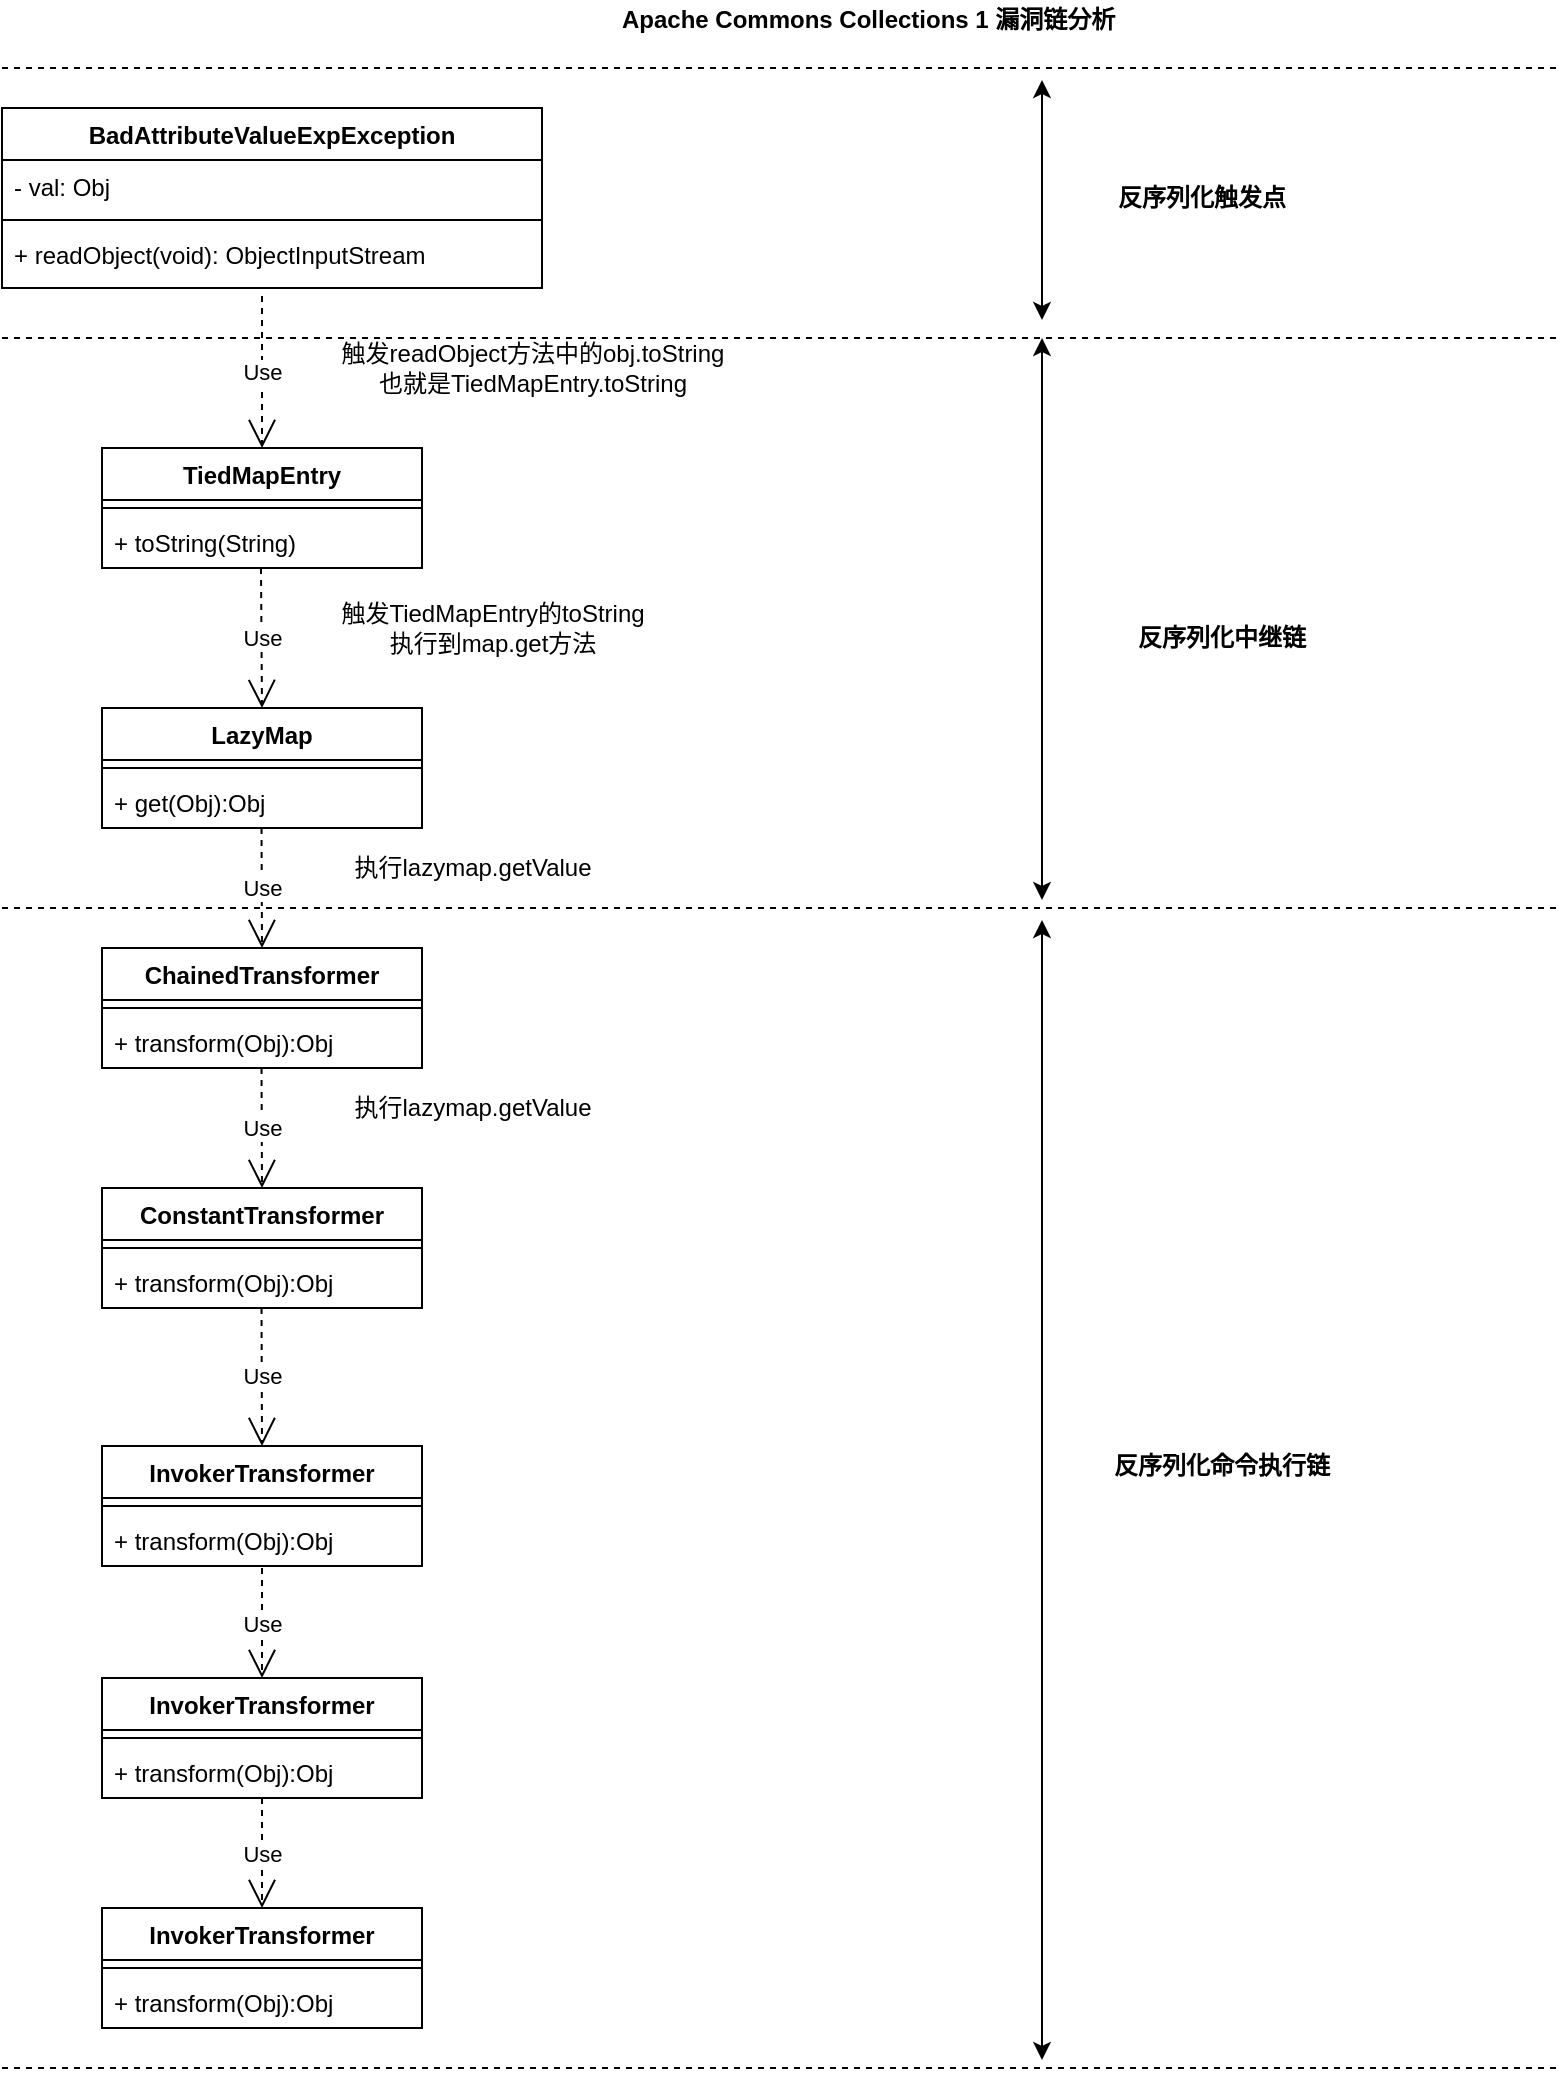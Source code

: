 <mxfile version="12.4.2" type="device" pages="1"><diagram id="-oGOwhYPfbVFdHhgPJj9" name="第 1 页"><mxGraphModel dx="1673" dy="995" grid="1" gridSize="10" guides="1" tooltips="1" connect="1" arrows="1" fold="1" page="1" pageScale="1" pageWidth="827" pageHeight="1169" math="0" shadow="0"><root><mxCell id="0"/><mxCell id="1" parent="0"/><mxCell id="heF1GLfm6CyOXoJRZJfN-5" value="BadAttributeValueExpException" style="swimlane;fontStyle=1;align=center;verticalAlign=top;childLayout=stackLayout;horizontal=1;startSize=26;horizontalStack=0;resizeParent=1;resizeParentMax=0;resizeLast=0;collapsible=1;marginBottom=0;" parent="1" vertex="1"><mxGeometry x="30" y="78" width="270" height="90" as="geometry"/></mxCell><mxCell id="heF1GLfm6CyOXoJRZJfN-6" value="- val: Obj" style="text;strokeColor=none;fillColor=none;align=left;verticalAlign=top;spacingLeft=4;spacingRight=4;overflow=hidden;rotatable=0;points=[[0,0.5],[1,0.5]];portConstraint=eastwest;" parent="heF1GLfm6CyOXoJRZJfN-5" vertex="1"><mxGeometry y="26" width="270" height="26" as="geometry"/></mxCell><mxCell id="heF1GLfm6CyOXoJRZJfN-7" value="" style="line;strokeWidth=1;fillColor=none;align=left;verticalAlign=middle;spacingTop=-1;spacingLeft=3;spacingRight=3;rotatable=0;labelPosition=right;points=[];portConstraint=eastwest;" parent="heF1GLfm6CyOXoJRZJfN-5" vertex="1"><mxGeometry y="52" width="270" height="8" as="geometry"/></mxCell><mxCell id="heF1GLfm6CyOXoJRZJfN-8" value="+ readObject(void): ObjectInputStream" style="text;strokeColor=none;fillColor=none;align=left;verticalAlign=top;spacingLeft=4;spacingRight=4;overflow=hidden;rotatable=0;points=[[0,0.5],[1,0.5]];portConstraint=eastwest;" parent="heF1GLfm6CyOXoJRZJfN-5" vertex="1"><mxGeometry y="60" width="270" height="30" as="geometry"/></mxCell><mxCell id="heF1GLfm6CyOXoJRZJfN-9" value="TiedMapEntry" style="swimlane;fontStyle=1;align=center;verticalAlign=top;childLayout=stackLayout;horizontal=1;startSize=26;horizontalStack=0;resizeParent=1;resizeParentMax=0;resizeLast=0;collapsible=1;marginBottom=0;" parent="1" vertex="1"><mxGeometry x="80" y="248" width="160" height="60" as="geometry"/></mxCell><mxCell id="heF1GLfm6CyOXoJRZJfN-11" value="" style="line;strokeWidth=1;fillColor=none;align=left;verticalAlign=middle;spacingTop=-1;spacingLeft=3;spacingRight=3;rotatable=0;labelPosition=right;points=[];portConstraint=eastwest;" parent="heF1GLfm6CyOXoJRZJfN-9" vertex="1"><mxGeometry y="26" width="160" height="8" as="geometry"/></mxCell><mxCell id="heF1GLfm6CyOXoJRZJfN-12" value="+ toString(String)" style="text;strokeColor=none;fillColor=none;align=left;verticalAlign=top;spacingLeft=4;spacingRight=4;overflow=hidden;rotatable=0;points=[[0,0.5],[1,0.5]];portConstraint=eastwest;" parent="heF1GLfm6CyOXoJRZJfN-9" vertex="1"><mxGeometry y="34" width="160" height="26" as="geometry"/></mxCell><mxCell id="heF1GLfm6CyOXoJRZJfN-13" value="LazyMap" style="swimlane;fontStyle=1;align=center;verticalAlign=top;childLayout=stackLayout;horizontal=1;startSize=26;horizontalStack=0;resizeParent=1;resizeParentMax=0;resizeLast=0;collapsible=1;marginBottom=0;" parent="1" vertex="1"><mxGeometry x="80" y="378" width="160" height="60" as="geometry"/></mxCell><mxCell id="heF1GLfm6CyOXoJRZJfN-14" value="" style="line;strokeWidth=1;fillColor=none;align=left;verticalAlign=middle;spacingTop=-1;spacingLeft=3;spacingRight=3;rotatable=0;labelPosition=right;points=[];portConstraint=eastwest;" parent="heF1GLfm6CyOXoJRZJfN-13" vertex="1"><mxGeometry y="26" width="160" height="8" as="geometry"/></mxCell><mxCell id="heF1GLfm6CyOXoJRZJfN-15" value="+ get(Obj):Obj" style="text;strokeColor=none;fillColor=none;align=left;verticalAlign=top;spacingLeft=4;spacingRight=4;overflow=hidden;rotatable=0;points=[[0,0.5],[1,0.5]];portConstraint=eastwest;" parent="heF1GLfm6CyOXoJRZJfN-13" vertex="1"><mxGeometry y="34" width="160" height="26" as="geometry"/></mxCell><mxCell id="heF1GLfm6CyOXoJRZJfN-16" value="ChainedTransformer" style="swimlane;fontStyle=1;align=center;verticalAlign=top;childLayout=stackLayout;horizontal=1;startSize=26;horizontalStack=0;resizeParent=1;resizeParentMax=0;resizeLast=0;collapsible=1;marginBottom=0;" parent="1" vertex="1"><mxGeometry x="80" y="498" width="160" height="60" as="geometry"/></mxCell><mxCell id="heF1GLfm6CyOXoJRZJfN-17" value="" style="line;strokeWidth=1;fillColor=none;align=left;verticalAlign=middle;spacingTop=-1;spacingLeft=3;spacingRight=3;rotatable=0;labelPosition=right;points=[];portConstraint=eastwest;" parent="heF1GLfm6CyOXoJRZJfN-16" vertex="1"><mxGeometry y="26" width="160" height="8" as="geometry"/></mxCell><mxCell id="heF1GLfm6CyOXoJRZJfN-18" value="+ transform(Obj):Obj" style="text;strokeColor=none;fillColor=none;align=left;verticalAlign=top;spacingLeft=4;spacingRight=4;overflow=hidden;rotatable=0;points=[[0,0.5],[1,0.5]];portConstraint=eastwest;" parent="heF1GLfm6CyOXoJRZJfN-16" vertex="1"><mxGeometry y="34" width="160" height="26" as="geometry"/></mxCell><mxCell id="heF1GLfm6CyOXoJRZJfN-19" value="ConstantTransformer" style="swimlane;fontStyle=1;align=center;verticalAlign=top;childLayout=stackLayout;horizontal=1;startSize=26;horizontalStack=0;resizeParent=1;resizeParentMax=0;resizeLast=0;collapsible=1;marginBottom=0;" parent="1" vertex="1"><mxGeometry x="80" y="618" width="160" height="60" as="geometry"/></mxCell><mxCell id="heF1GLfm6CyOXoJRZJfN-20" value="" style="line;strokeWidth=1;fillColor=none;align=left;verticalAlign=middle;spacingTop=-1;spacingLeft=3;spacingRight=3;rotatable=0;labelPosition=right;points=[];portConstraint=eastwest;" parent="heF1GLfm6CyOXoJRZJfN-19" vertex="1"><mxGeometry y="26" width="160" height="8" as="geometry"/></mxCell><mxCell id="heF1GLfm6CyOXoJRZJfN-21" value="+ transform(Obj):Obj" style="text;strokeColor=none;fillColor=none;align=left;verticalAlign=top;spacingLeft=4;spacingRight=4;overflow=hidden;rotatable=0;points=[[0,0.5],[1,0.5]];portConstraint=eastwest;" parent="heF1GLfm6CyOXoJRZJfN-19" vertex="1"><mxGeometry y="34" width="160" height="26" as="geometry"/></mxCell><mxCell id="heF1GLfm6CyOXoJRZJfN-25" value="InvokerTransformer" style="swimlane;fontStyle=1;align=center;verticalAlign=top;childLayout=stackLayout;horizontal=1;startSize=26;horizontalStack=0;resizeParent=1;resizeParentMax=0;resizeLast=0;collapsible=1;marginBottom=0;" parent="1" vertex="1"><mxGeometry x="80" y="747" width="160" height="60" as="geometry"/></mxCell><mxCell id="heF1GLfm6CyOXoJRZJfN-26" value="" style="line;strokeWidth=1;fillColor=none;align=left;verticalAlign=middle;spacingTop=-1;spacingLeft=3;spacingRight=3;rotatable=0;labelPosition=right;points=[];portConstraint=eastwest;" parent="heF1GLfm6CyOXoJRZJfN-25" vertex="1"><mxGeometry y="26" width="160" height="8" as="geometry"/></mxCell><mxCell id="heF1GLfm6CyOXoJRZJfN-27" value="+ transform(Obj):Obj" style="text;strokeColor=none;fillColor=none;align=left;verticalAlign=top;spacingLeft=4;spacingRight=4;overflow=hidden;rotatable=0;points=[[0,0.5],[1,0.5]];portConstraint=eastwest;" parent="heF1GLfm6CyOXoJRZJfN-25" vertex="1"><mxGeometry y="34" width="160" height="26" as="geometry"/></mxCell><mxCell id="heF1GLfm6CyOXoJRZJfN-28" value="InvokerTransformer" style="swimlane;fontStyle=1;align=center;verticalAlign=top;childLayout=stackLayout;horizontal=1;startSize=26;horizontalStack=0;resizeParent=1;resizeParentMax=0;resizeLast=0;collapsible=1;marginBottom=0;" parent="1" vertex="1"><mxGeometry x="80" y="863" width="160" height="60" as="geometry"/></mxCell><mxCell id="heF1GLfm6CyOXoJRZJfN-29" value="" style="line;strokeWidth=1;fillColor=none;align=left;verticalAlign=middle;spacingTop=-1;spacingLeft=3;spacingRight=3;rotatable=0;labelPosition=right;points=[];portConstraint=eastwest;" parent="heF1GLfm6CyOXoJRZJfN-28" vertex="1"><mxGeometry y="26" width="160" height="8" as="geometry"/></mxCell><mxCell id="heF1GLfm6CyOXoJRZJfN-30" value="+ transform(Obj):Obj" style="text;strokeColor=none;fillColor=none;align=left;verticalAlign=top;spacingLeft=4;spacingRight=4;overflow=hidden;rotatable=0;points=[[0,0.5],[1,0.5]];portConstraint=eastwest;" parent="heF1GLfm6CyOXoJRZJfN-28" vertex="1"><mxGeometry y="34" width="160" height="26" as="geometry"/></mxCell><mxCell id="heF1GLfm6CyOXoJRZJfN-31" value="InvokerTransformer" style="swimlane;fontStyle=1;align=center;verticalAlign=top;childLayout=stackLayout;horizontal=1;startSize=26;horizontalStack=0;resizeParent=1;resizeParentMax=0;resizeLast=0;collapsible=1;marginBottom=0;" parent="1" vertex="1"><mxGeometry x="80" y="978" width="160" height="60" as="geometry"/></mxCell><mxCell id="heF1GLfm6CyOXoJRZJfN-32" value="" style="line;strokeWidth=1;fillColor=none;align=left;verticalAlign=middle;spacingTop=-1;spacingLeft=3;spacingRight=3;rotatable=0;labelPosition=right;points=[];portConstraint=eastwest;" parent="heF1GLfm6CyOXoJRZJfN-31" vertex="1"><mxGeometry y="26" width="160" height="8" as="geometry"/></mxCell><mxCell id="heF1GLfm6CyOXoJRZJfN-33" value="+ transform(Obj):Obj" style="text;strokeColor=none;fillColor=none;align=left;verticalAlign=top;spacingLeft=4;spacingRight=4;overflow=hidden;rotatable=0;points=[[0,0.5],[1,0.5]];portConstraint=eastwest;" parent="heF1GLfm6CyOXoJRZJfN-31" vertex="1"><mxGeometry y="34" width="160" height="26" as="geometry"/></mxCell><mxCell id="heF1GLfm6CyOXoJRZJfN-43" value="Use" style="endArrow=open;endSize=12;dashed=1;html=1;entryX=0.5;entryY=0;entryDx=0;entryDy=0;" parent="1" target="heF1GLfm6CyOXoJRZJfN-9" edge="1"><mxGeometry width="160" relative="1" as="geometry"><mxPoint x="160" y="172" as="sourcePoint"/><mxPoint x="330" y="198" as="targetPoint"/></mxGeometry></mxCell><mxCell id="heF1GLfm6CyOXoJRZJfN-44" value="Use" style="endArrow=open;endSize=12;dashed=1;html=1;" parent="1" edge="1"><mxGeometry width="160" relative="1" as="geometry"><mxPoint x="159.5" y="308" as="sourcePoint"/><mxPoint x="160" y="378" as="targetPoint"/></mxGeometry></mxCell><mxCell id="heF1GLfm6CyOXoJRZJfN-46" value="Use" style="endArrow=open;endSize=12;dashed=1;html=1;" parent="1" edge="1"><mxGeometry width="160" relative="1" as="geometry"><mxPoint x="159.76" y="438" as="sourcePoint"/><mxPoint x="160" y="498" as="targetPoint"/></mxGeometry></mxCell><mxCell id="heF1GLfm6CyOXoJRZJfN-47" value="Use" style="endArrow=open;endSize=12;dashed=1;html=1;" parent="1" edge="1"><mxGeometry width="160" relative="1" as="geometry"><mxPoint x="159.76" y="558" as="sourcePoint"/><mxPoint x="160" y="618" as="targetPoint"/></mxGeometry></mxCell><mxCell id="heF1GLfm6CyOXoJRZJfN-48" value="Use" style="endArrow=open;endSize=12;dashed=1;html=1;entryX=0.5;entryY=0;entryDx=0;entryDy=0;" parent="1" target="heF1GLfm6CyOXoJRZJfN-25" edge="1"><mxGeometry width="160" relative="1" as="geometry"><mxPoint x="159.76" y="678" as="sourcePoint"/><mxPoint x="160" y="728" as="targetPoint"/></mxGeometry></mxCell><mxCell id="heF1GLfm6CyOXoJRZJfN-49" value="Use" style="endArrow=open;endSize=12;dashed=1;html=1;entryX=0.5;entryY=0;entryDx=0;entryDy=0;" parent="1" target="heF1GLfm6CyOXoJRZJfN-28" edge="1"><mxGeometry width="160" relative="1" as="geometry"><mxPoint x="160" y="808" as="sourcePoint"/><mxPoint x="159.82" y="840" as="targetPoint"/></mxGeometry></mxCell><mxCell id="heF1GLfm6CyOXoJRZJfN-50" value="Use" style="endArrow=open;endSize=12;dashed=1;html=1;entryX=0.5;entryY=0;entryDx=0;entryDy=0;exitX=0.5;exitY=1;exitDx=0;exitDy=0;" parent="1" source="heF1GLfm6CyOXoJRZJfN-28" target="heF1GLfm6CyOXoJRZJfN-31" edge="1"><mxGeometry width="160" relative="1" as="geometry"><mxPoint x="160" y="928" as="sourcePoint"/><mxPoint x="159.82" y="968" as="targetPoint"/></mxGeometry></mxCell><mxCell id="heF1GLfm6CyOXoJRZJfN-52" value="触发readObject方法中的obj.toString&lt;br&gt;也就是TiedMapEntry.toString" style="text;html=1;align=center;verticalAlign=middle;resizable=0;points=[];;autosize=1;" parent="1" vertex="1"><mxGeometry x="190" y="193" width="210" height="30" as="geometry"/></mxCell><mxCell id="heF1GLfm6CyOXoJRZJfN-53" value="触发TiedMapEntry的toString&lt;br&gt;执行到map.get方法" style="text;html=1;align=center;verticalAlign=middle;resizable=0;points=[];;autosize=1;" parent="1" vertex="1"><mxGeometry x="190" y="323" width="170" height="30" as="geometry"/></mxCell><mxCell id="LbS-gLTOtHOZRee-PtN--1" value="执行lazymap.getValue" style="text;html=1;align=center;verticalAlign=middle;resizable=0;points=[];;autosize=1;" vertex="1" parent="1"><mxGeometry x="200" y="448" width="130" height="20" as="geometry"/></mxCell><mxCell id="LbS-gLTOtHOZRee-PtN--2" value="执行lazymap.getValue" style="text;html=1;align=center;verticalAlign=middle;resizable=0;points=[];;autosize=1;" vertex="1" parent="1"><mxGeometry x="200" y="568" width="130" height="20" as="geometry"/></mxCell><mxCell id="LbS-gLTOtHOZRee-PtN--3" value="" style="endArrow=none;dashed=1;html=1;" edge="1" parent="1"><mxGeometry width="50" height="50" relative="1" as="geometry"><mxPoint x="30" y="193" as="sourcePoint"/><mxPoint x="810" y="193" as="targetPoint"/></mxGeometry></mxCell><mxCell id="LbS-gLTOtHOZRee-PtN--4" value="" style="endArrow=none;dashed=1;html=1;" edge="1" parent="1"><mxGeometry width="50" height="50" relative="1" as="geometry"><mxPoint x="30" y="478" as="sourcePoint"/><mxPoint x="810" y="478" as="targetPoint"/></mxGeometry></mxCell><mxCell id="LbS-gLTOtHOZRee-PtN--5" value="" style="endArrow=none;dashed=1;html=1;" edge="1" parent="1"><mxGeometry width="50" height="50" relative="1" as="geometry"><mxPoint x="30" y="1058" as="sourcePoint"/><mxPoint x="810" y="1058" as="targetPoint"/></mxGeometry></mxCell><mxCell id="LbS-gLTOtHOZRee-PtN--6" value="" style="endArrow=none;dashed=1;html=1;" edge="1" parent="1"><mxGeometry width="50" height="50" relative="1" as="geometry"><mxPoint x="30" y="58" as="sourcePoint"/><mxPoint x="810" y="58" as="targetPoint"/></mxGeometry></mxCell><mxCell id="LbS-gLTOtHOZRee-PtN--7" value="" style="endArrow=classic;startArrow=classic;html=1;" edge="1" parent="1"><mxGeometry width="50" height="50" relative="1" as="geometry"><mxPoint x="550" y="184" as="sourcePoint"/><mxPoint x="550" y="64" as="targetPoint"/></mxGeometry></mxCell><mxCell id="LbS-gLTOtHOZRee-PtN--8" value="" style="endArrow=classic;startArrow=classic;html=1;" edge="1" parent="1"><mxGeometry width="50" height="50" relative="1" as="geometry"><mxPoint x="550" y="474" as="sourcePoint"/><mxPoint x="550" y="193" as="targetPoint"/></mxGeometry></mxCell><mxCell id="LbS-gLTOtHOZRee-PtN--9" value="" style="endArrow=classic;startArrow=classic;html=1;" edge="1" parent="1"><mxGeometry width="50" height="50" relative="1" as="geometry"><mxPoint x="550" y="1054" as="sourcePoint"/><mxPoint x="550" y="484" as="targetPoint"/></mxGeometry></mxCell><mxCell id="LbS-gLTOtHOZRee-PtN--10" value="&lt;b&gt;反序列化触发点&lt;/b&gt;" style="text;html=1;strokeColor=none;fillColor=none;align=center;verticalAlign=middle;whiteSpace=wrap;rounded=0;" vertex="1" parent="1"><mxGeometry x="570" y="113" width="120" height="20" as="geometry"/></mxCell><mxCell id="LbS-gLTOtHOZRee-PtN--12" value="&lt;b&gt;反序列化中继链&lt;/b&gt;" style="text;html=1;strokeColor=none;fillColor=none;align=center;verticalAlign=middle;whiteSpace=wrap;rounded=0;" vertex="1" parent="1"><mxGeometry x="580" y="333" width="120" height="20" as="geometry"/></mxCell><mxCell id="LbS-gLTOtHOZRee-PtN--13" value="&lt;b&gt;反序列化命令执行链&lt;/b&gt;" style="text;html=1;strokeColor=none;fillColor=none;align=center;verticalAlign=middle;whiteSpace=wrap;rounded=0;" vertex="1" parent="1"><mxGeometry x="580" y="747" width="120" height="20" as="geometry"/></mxCell><mxCell id="LbS-gLTOtHOZRee-PtN--14" value="&lt;b&gt;Apache Commons Collections 1 漏洞链分析&amp;nbsp;&lt;/b&gt;" style="text;html=1;strokeColor=none;fillColor=none;align=center;verticalAlign=middle;whiteSpace=wrap;rounded=0;" vertex="1" parent="1"><mxGeometry x="320" y="24" width="290" height="20" as="geometry"/></mxCell></root></mxGraphModel></diagram></mxfile>